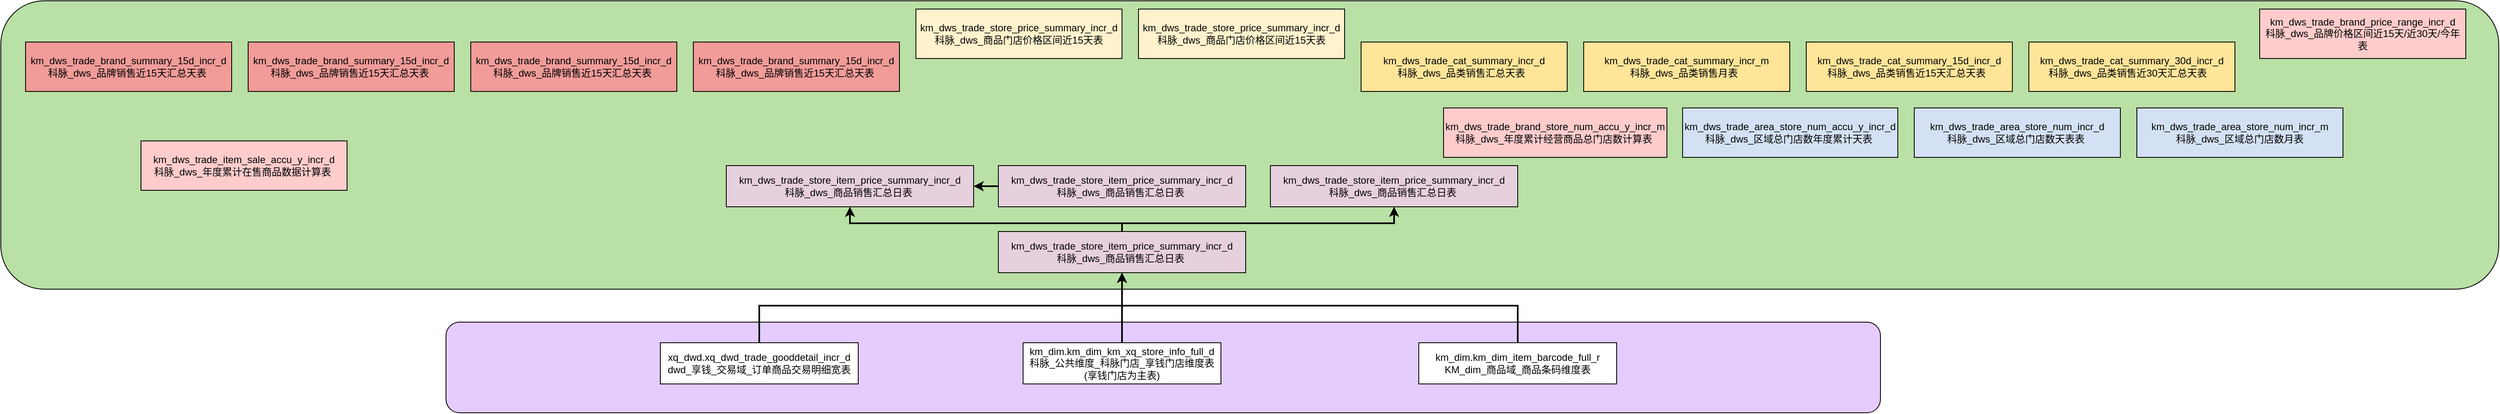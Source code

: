 <mxfile version="20.0.3" type="github"><diagram id="GRXdiFUCXMEvRZ6O4-sm" name="Page-1"><mxGraphModel dx="2858" dy="1143" grid="1" gridSize="10" guides="1" tooltips="1" connect="1" arrows="1" fold="1" page="1" pageScale="1" pageWidth="827" pageHeight="1169" math="0" shadow="0"><root><mxCell id="0"/><mxCell id="1" parent="0"/><mxCell id="lTun4g1Iqe6OSymW2BlE-7" value="" style="rounded=1;whiteSpace=wrap;html=1;fillColor=#B9E0A5;" parent="1" vertex="1"><mxGeometry x="-360" y="170" width="3030" height="350" as="geometry"/></mxCell><mxCell id="lTun4g1Iqe6OSymW2BlE-1" value="" style="rounded=1;whiteSpace=wrap;html=1;fillColor=#E5CCFF;" parent="1" vertex="1"><mxGeometry x="180" y="560" width="1740" height="110" as="geometry"/></mxCell><mxCell id="lTun4g1Iqe6OSymW2BlE-10" style="edgeStyle=orthogonalEdgeStyle;rounded=0;orthogonalLoop=1;jettySize=auto;html=1;entryX=0.5;entryY=1;entryDx=0;entryDy=0;strokeWidth=2;" parent="1" source="lTun4g1Iqe6OSymW2BlE-2" target="lTun4g1Iqe6OSymW2BlE-9" edge="1"><mxGeometry relative="1" as="geometry"><Array as="points"><mxPoint x="560" y="540"/><mxPoint x="1000" y="540"/></Array></mxGeometry></mxCell><mxCell id="lTun4g1Iqe6OSymW2BlE-2" value="&lt;div class=&quot;mind-clipboard&quot;&gt;xq_dwd.xq_dwd_trade_gooddetail_incr_d&lt;div&gt;dwd_享钱_交易域_订单商品交易明细宽表&lt;br&gt;&lt;/div&gt;&lt;/div&gt;" style="rounded=0;whiteSpace=wrap;html=1;fillColor=#FFFFFF;" parent="1" vertex="1"><mxGeometry x="440" y="585" width="240" height="50" as="geometry"/></mxCell><mxCell id="lTun4g1Iqe6OSymW2BlE-11" style="edgeStyle=orthogonalEdgeStyle;rounded=0;orthogonalLoop=1;jettySize=auto;html=1;entryX=0.5;entryY=1;entryDx=0;entryDy=0;strokeWidth=2;" parent="1" source="lTun4g1Iqe6OSymW2BlE-3" target="lTun4g1Iqe6OSymW2BlE-9" edge="1"><mxGeometry relative="1" as="geometry"/></mxCell><mxCell id="lTun4g1Iqe6OSymW2BlE-3" value="&lt;div class=&quot;mind-clipboard&quot;&gt;&lt;div&gt;&lt;div class=&quot;mind-clipboard&quot;&gt;km_dim.km_dim_km_xq_store_info_full_d&lt;div&gt;科脉_公共维度_科脉门店_享钱门店维度表(享钱门店为主表)&lt;/div&gt;&lt;/div&gt;&lt;/div&gt;&lt;/div&gt;" style="rounded=0;whiteSpace=wrap;html=1;fillColor=#FFFFFF;" parent="1" vertex="1"><mxGeometry x="880" y="585" width="240" height="50" as="geometry"/></mxCell><mxCell id="lTun4g1Iqe6OSymW2BlE-12" style="edgeStyle=orthogonalEdgeStyle;rounded=0;orthogonalLoop=1;jettySize=auto;html=1;strokeWidth=2;" parent="1" source="lTun4g1Iqe6OSymW2BlE-4" target="lTun4g1Iqe6OSymW2BlE-9" edge="1"><mxGeometry relative="1" as="geometry"><Array as="points"><mxPoint x="1480" y="540"/><mxPoint x="1000" y="540"/></Array></mxGeometry></mxCell><mxCell id="lTun4g1Iqe6OSymW2BlE-4" value="&lt;div class=&quot;mind-clipboard&quot;&gt;&lt;div class=&quot;mind-clipboard&quot;&gt;&lt;div class=&quot;mind-clipboard&quot;&gt;km_dim.km_dim_item_barcode_full_r&lt;div&gt;KM_dim_商品域_商品条码维度表&lt;/div&gt;&lt;/div&gt;&lt;/div&gt;&lt;/div&gt;" style="rounded=0;whiteSpace=wrap;html=1;fillColor=#FFFFFF;" parent="1" vertex="1"><mxGeometry x="1360" y="585" width="240" height="50" as="geometry"/></mxCell><mxCell id="lTun4g1Iqe6OSymW2BlE-16" style="edgeStyle=orthogonalEdgeStyle;rounded=0;orthogonalLoop=1;jettySize=auto;html=1;strokeWidth=2;" parent="1" source="lTun4g1Iqe6OSymW2BlE-9" target="lTun4g1Iqe6OSymW2BlE-13" edge="1"><mxGeometry relative="1" as="geometry"><Array as="points"><mxPoint x="1000" y="440"/><mxPoint x="670" y="440"/></Array></mxGeometry></mxCell><mxCell id="lTun4g1Iqe6OSymW2BlE-17" style="edgeStyle=orthogonalEdgeStyle;rounded=0;orthogonalLoop=1;jettySize=auto;html=1;strokeWidth=2;" parent="1" source="lTun4g1Iqe6OSymW2BlE-9" target="lTun4g1Iqe6OSymW2BlE-15" edge="1"><mxGeometry relative="1" as="geometry"><Array as="points"><mxPoint x="1000" y="440"/><mxPoint x="1330" y="440"/></Array></mxGeometry></mxCell><mxCell id="lTun4g1Iqe6OSymW2BlE-9" value="&lt;div class=&quot;mind-clipboard&quot;&gt;&lt;div&gt;&lt;div class=&quot;mind-clipboard&quot;&gt;km_dws_trade_store_item_price_summary_incr_d&lt;div&gt;科脉_dws_商品销售汇总日表&amp;nbsp;&lt;br&gt;&lt;/div&gt;&lt;/div&gt;&lt;/div&gt;&lt;/div&gt;" style="rounded=0;whiteSpace=wrap;html=1;fillColor=#FFFFFF;" parent="1" vertex="1"><mxGeometry x="850" y="450" width="300" height="50" as="geometry"/></mxCell><mxCell id="lTun4g1Iqe6OSymW2BlE-13" value="&lt;div class=&quot;mind-clipboard&quot;&gt;&lt;div&gt;&lt;div class=&quot;mind-clipboard&quot;&gt;km_dws_trade_store_item_price_summary_incr_d&lt;div&gt;科脉_dws_商品销售汇总日表&amp;nbsp;&lt;br&gt;&lt;/div&gt;&lt;/div&gt;&lt;/div&gt;&lt;/div&gt;" style="rounded=0;whiteSpace=wrap;html=1;fillColor=#E6D0DE;" parent="1" vertex="1"><mxGeometry x="520" y="370" width="300" height="50" as="geometry"/></mxCell><mxCell id="lTun4g1Iqe6OSymW2BlE-18" style="edgeStyle=orthogonalEdgeStyle;rounded=0;orthogonalLoop=1;jettySize=auto;html=1;entryX=1;entryY=0.5;entryDx=0;entryDy=0;strokeWidth=2;" parent="1" source="lTun4g1Iqe6OSymW2BlE-14" target="lTun4g1Iqe6OSymW2BlE-13" edge="1"><mxGeometry relative="1" as="geometry"/></mxCell><mxCell id="lTun4g1Iqe6OSymW2BlE-14" value="&lt;div class=&quot;mind-clipboard&quot;&gt;&lt;div&gt;&lt;div class=&quot;mind-clipboard&quot;&gt;km_dws_trade_store_item_price_summary_incr_d&lt;div&gt;科脉_dws_商品销售汇总日表&amp;nbsp;&lt;br&gt;&lt;/div&gt;&lt;/div&gt;&lt;/div&gt;&lt;/div&gt;" style="rounded=0;whiteSpace=wrap;html=1;fillColor=#E6D0DE;" parent="1" vertex="1"><mxGeometry x="850" y="370" width="300" height="50" as="geometry"/></mxCell><mxCell id="lTun4g1Iqe6OSymW2BlE-15" value="&lt;div class=&quot;mind-clipboard&quot;&gt;&lt;div&gt;&lt;div class=&quot;mind-clipboard&quot;&gt;km_dws_trade_store_item_price_summary_incr_d&lt;div&gt;科脉_dws_商品销售汇总日表&amp;nbsp;&lt;br&gt;&lt;/div&gt;&lt;/div&gt;&lt;/div&gt;&lt;/div&gt;" style="rounded=0;whiteSpace=wrap;html=1;fillColor=#E6D0DE;" parent="1" vertex="1"><mxGeometry x="1180" y="370" width="300" height="50" as="geometry"/></mxCell><mxCell id="lTun4g1Iqe6OSymW2BlE-19" value="&lt;div class=&quot;mind-clipboard&quot;&gt;&lt;div&gt;&lt;div class=&quot;mind-clipboard&quot;&gt;&lt;div&gt;&lt;div class=&quot;mind-clipboard&quot;&gt;km_dws_trade_brand_summary_15d_incr_d&lt;div&gt;科脉_dws_品牌销售近15天汇总天表&amp;nbsp;&lt;br&gt;&lt;/div&gt;&lt;/div&gt;&lt;/div&gt;&lt;/div&gt;&lt;/div&gt;&lt;/div&gt;" style="rounded=0;whiteSpace=wrap;html=1;fillColor=#F19C99;" parent="1" vertex="1"><mxGeometry x="-330" y="220" width="250" height="60" as="geometry"/></mxCell><mxCell id="lTun4g1Iqe6OSymW2BlE-20" value="&lt;div class=&quot;mind-clipboard&quot;&gt;&lt;div&gt;&lt;div class=&quot;mind-clipboard&quot;&gt;&lt;div&gt;&lt;div class=&quot;mind-clipboard&quot;&gt;km_dws_trade_brand_summary_15d_incr_d&lt;div&gt;科脉_dws_品牌销售近15天汇总天表&amp;nbsp;&lt;br&gt;&lt;/div&gt;&lt;/div&gt;&lt;/div&gt;&lt;/div&gt;&lt;/div&gt;&lt;/div&gt;" style="rounded=0;whiteSpace=wrap;html=1;fillColor=#F19C99;" parent="1" vertex="1"><mxGeometry x="-60" y="220" width="250" height="60" as="geometry"/></mxCell><mxCell id="lTun4g1Iqe6OSymW2BlE-21" value="&lt;div class=&quot;mind-clipboard&quot;&gt;&lt;div&gt;&lt;div class=&quot;mind-clipboard&quot;&gt;&lt;div&gt;&lt;div class=&quot;mind-clipboard&quot;&gt;km_dws_trade_brand_summary_15d_incr_d&lt;div&gt;科脉_dws_品牌销售近15天汇总天表&amp;nbsp;&lt;br&gt;&lt;/div&gt;&lt;/div&gt;&lt;/div&gt;&lt;/div&gt;&lt;/div&gt;&lt;/div&gt;" style="rounded=0;whiteSpace=wrap;html=1;fillColor=#F19C99;" parent="1" vertex="1"><mxGeometry x="210" y="220" width="250" height="60" as="geometry"/></mxCell><mxCell id="lTun4g1Iqe6OSymW2BlE-22" value="&lt;div class=&quot;mind-clipboard&quot;&gt;&lt;div&gt;&lt;div class=&quot;mind-clipboard&quot;&gt;&lt;div&gt;&lt;div class=&quot;mind-clipboard&quot;&gt;km_dws_trade_brand_summary_15d_incr_d&lt;div&gt;科脉_dws_品牌销售近15天汇总天表&amp;nbsp;&lt;br&gt;&lt;/div&gt;&lt;/div&gt;&lt;/div&gt;&lt;/div&gt;&lt;/div&gt;&lt;/div&gt;" style="rounded=0;whiteSpace=wrap;html=1;fillColor=#F19C99;" parent="1" vertex="1"><mxGeometry x="480" y="220" width="250" height="60" as="geometry"/></mxCell><mxCell id="lTun4g1Iqe6OSymW2BlE-23" value="&lt;div class=&quot;mind-clipboard&quot;&gt;&lt;div&gt;&lt;div class=&quot;mind-clipboard&quot;&gt;&lt;div&gt;&lt;div class=&quot;mind-clipboard&quot;&gt;&lt;div&gt;&lt;div class=&quot;mind-clipboard&quot;&gt;km_dws_trade_store_price_summary_incr_d&lt;div&gt;科脉_dws_商品门店价格区间近15天表&lt;br&gt;&lt;/div&gt;&lt;/div&gt;&lt;/div&gt;&lt;/div&gt;&lt;/div&gt;&lt;/div&gt;&lt;/div&gt;&lt;/div&gt;" style="rounded=0;whiteSpace=wrap;html=1;fillColor=#FFF2CC;" parent="1" vertex="1"><mxGeometry x="750" y="180" width="250" height="60" as="geometry"/></mxCell><mxCell id="lTun4g1Iqe6OSymW2BlE-24" value="&lt;div class=&quot;mind-clipboard&quot;&gt;&lt;div&gt;&lt;div class=&quot;mind-clipboard&quot;&gt;&lt;div&gt;&lt;div class=&quot;mind-clipboard&quot;&gt;&lt;div&gt;&lt;div class=&quot;mind-clipboard&quot;&gt;km_dws_trade_store_price_summary_incr_d&lt;div&gt;科脉_dws_商品门店价格区间近15天表&lt;/div&gt;&lt;/div&gt;&lt;/div&gt;&lt;/div&gt;&lt;/div&gt;&lt;/div&gt;&lt;/div&gt;&lt;/div&gt;" style="rounded=0;whiteSpace=wrap;html=1;fillColor=#FFF2CC;" parent="1" vertex="1"><mxGeometry x="1020" y="180" width="250" height="60" as="geometry"/></mxCell><mxCell id="lTun4g1Iqe6OSymW2BlE-25" value="&lt;div class=&quot;mind-clipboard&quot;&gt;&lt;div&gt;&lt;div class=&quot;mind-clipboard&quot;&gt;&lt;div&gt;&lt;div class=&quot;mind-clipboard&quot;&gt;&lt;div&gt;&lt;div class=&quot;mind-clipboard&quot;&gt;km_dws_trade_cat_summary_incr_d&lt;div&gt;科脉_dws_品类销售汇总天表&amp;nbsp;&amp;nbsp;&lt;br&gt;&lt;/div&gt;&lt;/div&gt;&lt;/div&gt;&lt;/div&gt;&lt;/div&gt;&lt;/div&gt;&lt;/div&gt;&lt;/div&gt;" style="rounded=0;whiteSpace=wrap;html=1;fillColor=#FFE599;" parent="1" vertex="1"><mxGeometry x="1290" y="220" width="250" height="60" as="geometry"/></mxCell><mxCell id="lTun4g1Iqe6OSymW2BlE-26" value="&lt;div class=&quot;mind-clipboard&quot;&gt;&lt;div&gt;&lt;div class=&quot;mind-clipboard&quot;&gt;&lt;div&gt;&lt;div class=&quot;mind-clipboard&quot;&gt;&lt;div&gt;&lt;div class=&quot;mind-clipboard&quot;&gt;km_dws_trade_cat_summary_incr_m&lt;div&gt;科脉_dws_品类销售月表&amp;nbsp;&amp;nbsp;&lt;br&gt;&lt;/div&gt;&lt;/div&gt;&lt;/div&gt;&lt;/div&gt;&lt;/div&gt;&lt;/div&gt;&lt;/div&gt;&lt;/div&gt;" style="rounded=0;whiteSpace=wrap;html=1;fillColor=#FFE599;" parent="1" vertex="1"><mxGeometry x="1560" y="220" width="250" height="60" as="geometry"/></mxCell><mxCell id="lTun4g1Iqe6OSymW2BlE-27" value="&lt;div class=&quot;mind-clipboard&quot;&gt;&lt;div&gt;&lt;div class=&quot;mind-clipboard&quot;&gt;&lt;div&gt;&lt;div class=&quot;mind-clipboard&quot;&gt;&lt;div&gt;&lt;div class=&quot;mind-clipboard&quot;&gt;km_dws_trade_cat_summary_15d_incr_d&lt;div&gt;科脉_dws_品类销售近15天汇总天表&amp;nbsp;&amp;nbsp;&lt;br&gt;&lt;/div&gt;&lt;/div&gt;&lt;/div&gt;&lt;/div&gt;&lt;/div&gt;&lt;/div&gt;&lt;/div&gt;&lt;/div&gt;" style="rounded=0;whiteSpace=wrap;html=1;fillColor=#FFE599;" parent="1" vertex="1"><mxGeometry x="1830" y="220" width="250" height="60" as="geometry"/></mxCell><mxCell id="lTun4g1Iqe6OSymW2BlE-28" value="&lt;div class=&quot;mind-clipboard&quot;&gt;&lt;div&gt;&lt;div class=&quot;mind-clipboard&quot;&gt;&lt;div&gt;&lt;div class=&quot;mind-clipboard&quot;&gt;&lt;div&gt;&lt;div class=&quot;mind-clipboard&quot;&gt;km_dws_trade_cat_summary_30d_incr_d&lt;div&gt;科脉_dws_品类销售近30天汇总天表&amp;nbsp; &amp;nbsp;&lt;br&gt;&lt;/div&gt;&lt;/div&gt;&lt;/div&gt;&lt;/div&gt;&lt;/div&gt;&lt;/div&gt;&lt;/div&gt;&lt;/div&gt;" style="rounded=0;whiteSpace=wrap;html=1;fillColor=#FFE599;" parent="1" vertex="1"><mxGeometry x="2100" y="220" width="250" height="60" as="geometry"/></mxCell><mxCell id="lTun4g1Iqe6OSymW2BlE-29" value="&lt;div class=&quot;mind-clipboard&quot;&gt;&lt;div&gt;&lt;div class=&quot;mind-clipboard&quot;&gt;&lt;div&gt;&lt;div class=&quot;mind-clipboard&quot;&gt;&lt;div&gt;&lt;div class=&quot;mind-clipboard&quot;&gt;&lt;div&gt;&lt;div class=&quot;mind-clipboard&quot;&gt;&lt;div&gt;&lt;div class=&quot;mind-clipboard&quot;&gt;km_dws_trade_brand_store_num_accu_y_incr_m&lt;div&gt;科脉_dws_年度累计经营商品总门店数计算表&amp;nbsp;&lt;br&gt;&lt;/div&gt;&lt;/div&gt;&lt;/div&gt;&lt;/div&gt;&lt;/div&gt;&lt;/div&gt;&lt;/div&gt;&lt;/div&gt;&lt;/div&gt;&lt;/div&gt;&lt;/div&gt;&lt;/div&gt;" style="rounded=0;whiteSpace=wrap;html=1;fillColor=#FFCCCC;" parent="1" vertex="1"><mxGeometry x="1390" y="300" width="271" height="60" as="geometry"/></mxCell><mxCell id="lTun4g1Iqe6OSymW2BlE-30" value="&lt;div class=&quot;mind-clipboard&quot;&gt;&lt;div&gt;&lt;div class=&quot;mind-clipboard&quot;&gt;&lt;div&gt;&lt;div class=&quot;mind-clipboard&quot;&gt;&lt;div&gt;&lt;div class=&quot;mind-clipboard&quot;&gt;&lt;div&gt;&lt;div class=&quot;mind-clipboard&quot;&gt;&lt;div&gt;&lt;div class=&quot;mind-clipboard&quot;&gt;&lt;div&gt;km_dws_trade_area_store_num_accu_y_incr_d&lt;/div&gt;&lt;div&gt;科脉_dws_区域总门店数年度累计天表&amp;nbsp;&lt;br&gt;&lt;/div&gt;&lt;/div&gt;&lt;/div&gt;&lt;/div&gt;&lt;/div&gt;&lt;/div&gt;&lt;/div&gt;&lt;/div&gt;&lt;/div&gt;&lt;/div&gt;&lt;/div&gt;&lt;/div&gt;" style="rounded=0;whiteSpace=wrap;html=1;fillColor=#FFFFFF;" parent="1" vertex="1"><mxGeometry x="1680" y="300" width="261" height="60" as="geometry"/></mxCell><mxCell id="lTun4g1Iqe6OSymW2BlE-31" value="&lt;div class=&quot;mind-clipboard&quot;&gt;&lt;div&gt;&lt;div class=&quot;mind-clipboard&quot;&gt;&lt;div&gt;&lt;div class=&quot;mind-clipboard&quot;&gt;&lt;div&gt;&lt;div class=&quot;mind-clipboard&quot;&gt;&lt;div&gt;&lt;div class=&quot;mind-clipboard&quot;&gt;&lt;div&gt;&lt;div class=&quot;mind-clipboard&quot;&gt;&lt;div&gt;km_dws_trade_area_store_num_incr_d&lt;/div&gt;&lt;div&gt;科脉_dws_区域总门店数天表表&amp;nbsp;&lt;br&gt;&lt;/div&gt;&lt;/div&gt;&lt;/div&gt;&lt;/div&gt;&lt;/div&gt;&lt;/div&gt;&lt;/div&gt;&lt;/div&gt;&lt;/div&gt;&lt;/div&gt;&lt;/div&gt;&lt;/div&gt;" style="rounded=0;whiteSpace=wrap;html=1;fillColor=#FFFFFF;" parent="1" vertex="1"><mxGeometry x="1961" y="300" width="250" height="60" as="geometry"/></mxCell><mxCell id="lTun4g1Iqe6OSymW2BlE-32" value="&lt;div class=&quot;mind-clipboard&quot;&gt;&lt;div&gt;&lt;div class=&quot;mind-clipboard&quot;&gt;&lt;div&gt;&lt;div class=&quot;mind-clipboard&quot;&gt;&lt;div&gt;&lt;div class=&quot;mind-clipboard&quot;&gt;&lt;div&gt;&lt;div class=&quot;mind-clipboard&quot;&gt;&lt;div&gt;km_dws_trade_area_store_num_incr_m&lt;/div&gt;&lt;div&gt;科脉_dws_区域总门店数月表&lt;br&gt;&lt;/div&gt;&lt;/div&gt;&lt;/div&gt;&lt;/div&gt;&lt;/div&gt;&lt;/div&gt;&lt;/div&gt;&lt;/div&gt;&lt;/div&gt;&lt;/div&gt;" style="rounded=0;whiteSpace=wrap;html=1;fillColor=#D4E1F5;" parent="1" vertex="1"><mxGeometry x="2231" y="300" width="250" height="60" as="geometry"/></mxCell><mxCell id="lTun4g1Iqe6OSymW2BlE-33" value="&lt;div class=&quot;mind-clipboard&quot;&gt;&lt;div&gt;&lt;div class=&quot;mind-clipboard&quot;&gt;&lt;div&gt;&lt;div class=&quot;mind-clipboard&quot;&gt;&lt;div&gt;&lt;div class=&quot;mind-clipboard&quot;&gt;&lt;div&gt;&lt;div class=&quot;mind-clipboard&quot;&gt;&lt;div&gt;km_dws_trade_brand_price_range_incr_d&lt;br&gt;&lt;/div&gt;&lt;div&gt;科脉_dws_品牌价格区间近15天/近30天/今年表&lt;br&gt;&lt;/div&gt;&lt;/div&gt;&lt;/div&gt;&lt;/div&gt;&lt;/div&gt;&lt;/div&gt;&lt;/div&gt;&lt;/div&gt;&lt;/div&gt;&lt;/div&gt;" style="rounded=0;whiteSpace=wrap;html=1;fillColor=#FFCCCC;" parent="1" vertex="1"><mxGeometry x="2380" y="180" width="250" height="60" as="geometry"/></mxCell><mxCell id="lTun4g1Iqe6OSymW2BlE-34" value="&lt;div class=&quot;mind-clipboard&quot;&gt;&lt;div&gt;&lt;div class=&quot;mind-clipboard&quot;&gt;&lt;div&gt;&lt;div class=&quot;mind-clipboard&quot;&gt;&lt;div&gt;&lt;div class=&quot;mind-clipboard&quot;&gt;&lt;div&gt;&lt;div class=&quot;mind-clipboard&quot;&gt;&lt;div&gt;&lt;div class=&quot;mind-clipboard&quot;&gt;&lt;div&gt;km_dws_trade_area_store_num_accu_y_incr_d&lt;/div&gt;&lt;div&gt;科脉_dws_区域总门店数年度累计天表&amp;nbsp;&lt;br&gt;&lt;/div&gt;&lt;/div&gt;&lt;/div&gt;&lt;/div&gt;&lt;/div&gt;&lt;/div&gt;&lt;/div&gt;&lt;/div&gt;&lt;/div&gt;&lt;/div&gt;&lt;/div&gt;&lt;/div&gt;" style="rounded=0;whiteSpace=wrap;html=1;fillColor=#D4E1F5;" parent="1" vertex="1"><mxGeometry x="1680" y="300" width="261" height="60" as="geometry"/></mxCell><mxCell id="lTun4g1Iqe6OSymW2BlE-35" value="&lt;div class=&quot;mind-clipboard&quot;&gt;&lt;div&gt;&lt;div class=&quot;mind-clipboard&quot;&gt;&lt;div&gt;&lt;div class=&quot;mind-clipboard&quot;&gt;&lt;div&gt;&lt;div class=&quot;mind-clipboard&quot;&gt;&lt;div&gt;&lt;div class=&quot;mind-clipboard&quot;&gt;&lt;div&gt;&lt;div class=&quot;mind-clipboard&quot;&gt;&lt;div&gt;km_dws_trade_area_store_num_incr_d&lt;/div&gt;&lt;div&gt;科脉_dws_区域总门店数天表表&amp;nbsp;&lt;br&gt;&lt;/div&gt;&lt;/div&gt;&lt;/div&gt;&lt;/div&gt;&lt;/div&gt;&lt;/div&gt;&lt;/div&gt;&lt;/div&gt;&lt;/div&gt;&lt;/div&gt;&lt;/div&gt;&lt;/div&gt;" style="rounded=0;whiteSpace=wrap;html=1;fillColor=#D4E1F5;" parent="1" vertex="1"><mxGeometry x="1961" y="300" width="250" height="60" as="geometry"/></mxCell><mxCell id="lTun4g1Iqe6OSymW2BlE-36" value="&lt;div class=&quot;mind-clipboard&quot;&gt;&lt;div&gt;&lt;div class=&quot;mind-clipboard&quot;&gt;km_dws_trade_store_item_price_summary_incr_d&lt;div&gt;科脉_dws_商品销售汇总日表&amp;nbsp;&lt;br&gt;&lt;/div&gt;&lt;/div&gt;&lt;/div&gt;&lt;/div&gt;" style="rounded=0;whiteSpace=wrap;html=1;fillColor=#FFFFFF;" parent="1" vertex="1"><mxGeometry x="850" y="450" width="300" height="50" as="geometry"/></mxCell><mxCell id="lTun4g1Iqe6OSymW2BlE-37" value="&lt;div class=&quot;mind-clipboard&quot;&gt;&lt;div&gt;&lt;div class=&quot;mind-clipboard&quot;&gt;km_dws_trade_store_item_price_summary_incr_d&lt;div&gt;科脉_dws_商品销售汇总日表&amp;nbsp;&lt;br&gt;&lt;/div&gt;&lt;/div&gt;&lt;/div&gt;&lt;/div&gt;" style="rounded=0;whiteSpace=wrap;html=1;fillColor=#E6D0DE;" parent="1" vertex="1"><mxGeometry x="850" y="450" width="300" height="50" as="geometry"/></mxCell><mxCell id="lTun4g1Iqe6OSymW2BlE-38" value="&lt;div class=&quot;mind-clipboard&quot;&gt;&lt;div&gt;&lt;div class=&quot;mind-clipboard&quot;&gt;&lt;div&gt;&lt;div class=&quot;mind-clipboard&quot;&gt;&lt;div&gt;&lt;div class=&quot;mind-clipboard&quot;&gt;km_dws_trade_item_sale_accu_y_incr_d&lt;div&gt;科脉_dws_年度累计在售商品数据计算表&amp;nbsp;&lt;br&gt;&lt;/div&gt;&lt;/div&gt;&lt;/div&gt;&lt;/div&gt;&lt;/div&gt;&lt;/div&gt;&lt;/div&gt;&lt;/div&gt;" style="rounded=0;whiteSpace=wrap;html=1;fillColor=#FFCCCC;" parent="1" vertex="1"><mxGeometry x="-190" y="340" width="250" height="60" as="geometry"/></mxCell></root></mxGraphModel></diagram></mxfile>